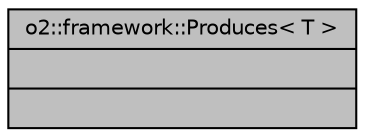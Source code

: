 digraph "o2::framework::Produces&lt; T &gt;"
{
 // INTERACTIVE_SVG=YES
  bgcolor="transparent";
  edge [fontname="Helvetica",fontsize="10",labelfontname="Helvetica",labelfontsize="10"];
  node [fontname="Helvetica",fontsize="10",shape=record];
  Node17 [label="{o2::framework::Produces\< T \>\n||}",height=0.2,width=0.4,color="black", fillcolor="grey75", style="filled", fontcolor="black"];
}
